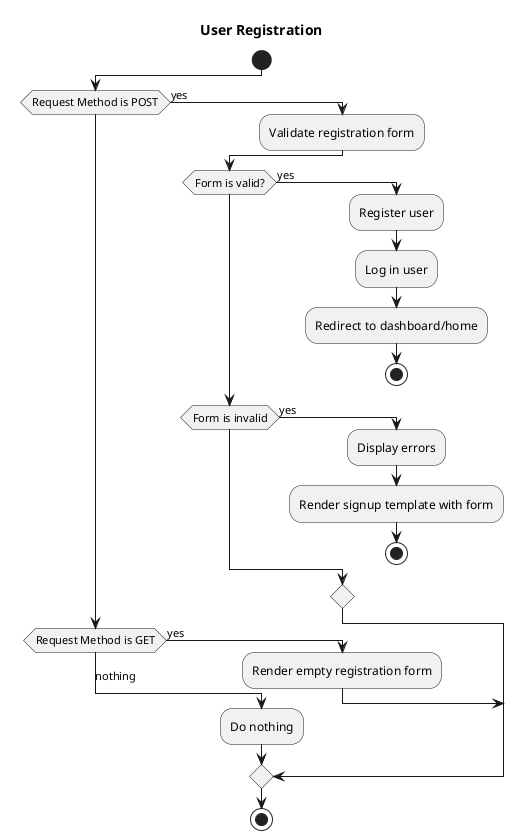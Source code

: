 @startuml User Registration
title User Registration
!pragma useVerticalIf on
start
if (Request Method is POST) then (yes)
  :Validate registration form;
  if (Form is valid?) then (yes)
    :Register user;
    :Log in user;
    :Redirect to dashboard/home;
    stop
  elseif (Form is invalid) then (yes)
    :Display errors;
    :Render signup template with form;
    stop
  endif
elseif (Request Method is GET) then (yes)
  :Render empty registration form;
else (nothing)
  :Do nothing;
endif
stop

@enduml
